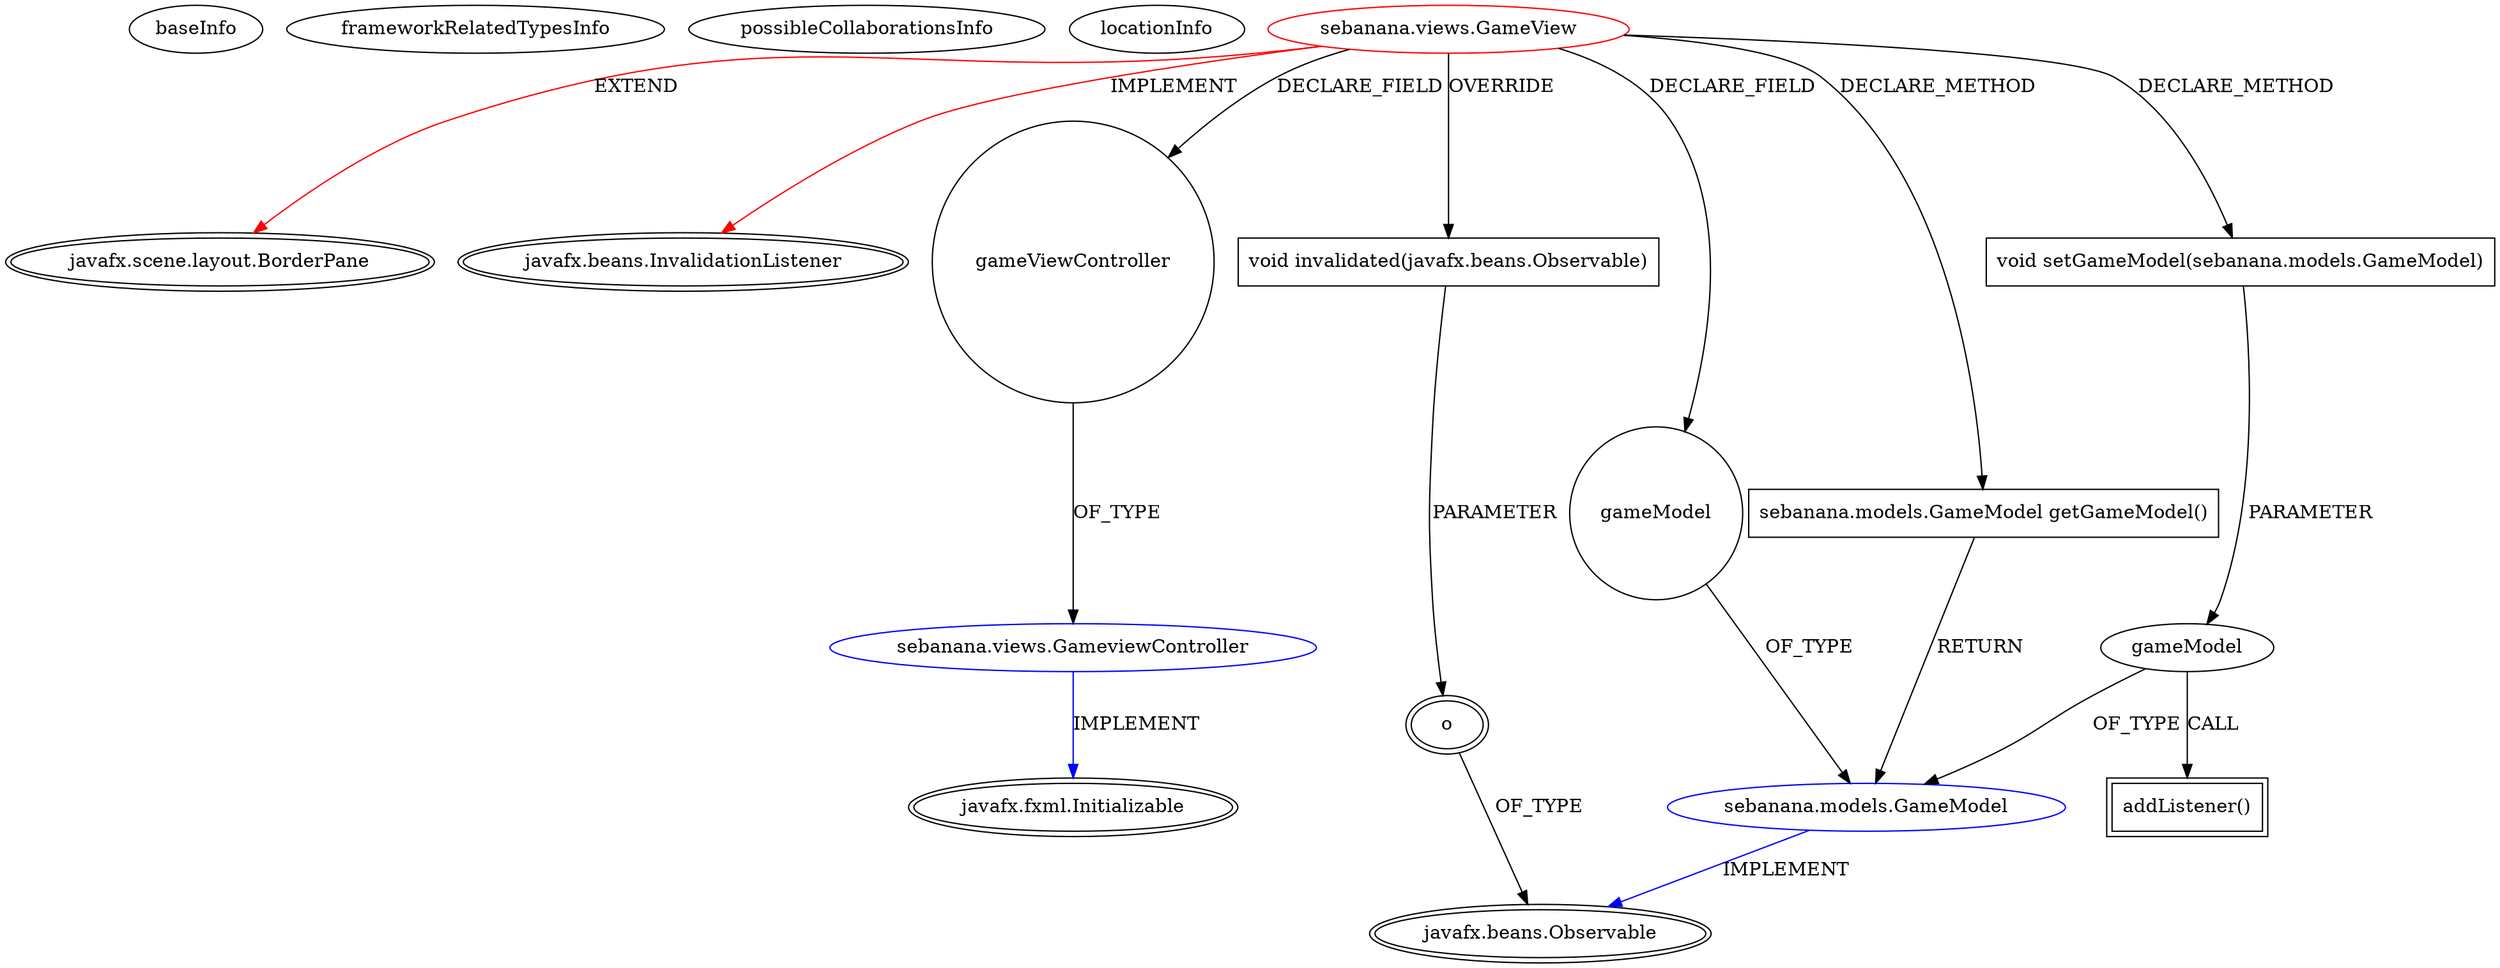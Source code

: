 digraph {
baseInfo[graphId=4132,category="extension_graph",isAnonymous=false,possibleRelation=true]
frameworkRelatedTypesInfo[0="javafx.scene.layout.BorderPane",1="javafx.beans.InvalidationListener"]
possibleCollaborationsInfo[0="4132~CLIENT_METHOD_DECLARATION-PARAMETER_DECLARATION-CLIENT_METHOD_DECLARATION-RETURN_TYPE-FIELD_DECLARATION-~javafx.scene.layout.BorderPane javafx.beans.InvalidationListener ~javafx.beans.Observable ~false~false",1="4132~FIELD_DECLARATION-~javafx.scene.layout.BorderPane javafx.beans.InvalidationListener ~javafx.fxml.Initializable ~false~false"]
locationInfo[projectName="sebbafer-Sebanana",filePath="/sebbafer-Sebanana/Sebanana-master/src/sebanana/views/GameView.java",contextSignature="GameView",graphId="4132"]
0[label="sebanana.views.GameView",vertexType="ROOT_CLIENT_CLASS_DECLARATION",isFrameworkType=false,color=red]
1[label="javafx.scene.layout.BorderPane",vertexType="FRAMEWORK_CLASS_TYPE",isFrameworkType=true,peripheries=2]
2[label="javafx.beans.InvalidationListener",vertexType="FRAMEWORK_INTERFACE_TYPE",isFrameworkType=true,peripheries=2]
3[label="gameModel",vertexType="FIELD_DECLARATION",isFrameworkType=false,shape=circle]
4[label="sebanana.models.GameModel",vertexType="REFERENCE_CLIENT_CLASS_DECLARATION",isFrameworkType=false,color=blue]
5[label="javafx.beans.Observable",vertexType="FRAMEWORK_INTERFACE_TYPE",isFrameworkType=true,peripheries=2]
6[label="gameViewController",vertexType="FIELD_DECLARATION",isFrameworkType=false,shape=circle]
7[label="sebanana.views.GameviewController",vertexType="REFERENCE_CLIENT_CLASS_DECLARATION",isFrameworkType=false,color=blue]
8[label="javafx.fxml.Initializable",vertexType="FRAMEWORK_INTERFACE_TYPE",isFrameworkType=true,peripheries=2]
9[label="void invalidated(javafx.beans.Observable)",vertexType="OVERRIDING_METHOD_DECLARATION",isFrameworkType=false,shape=box]
10[label="o",vertexType="PARAMETER_DECLARATION",isFrameworkType=true,peripheries=2]
12[label="sebanana.models.GameModel getGameModel()",vertexType="CLIENT_METHOD_DECLARATION",isFrameworkType=false,shape=box]
14[label="void setGameModel(sebanana.models.GameModel)",vertexType="CLIENT_METHOD_DECLARATION",isFrameworkType=false,shape=box]
15[label="gameModel",vertexType="PARAMETER_DECLARATION",isFrameworkType=false]
18[label="addListener()",vertexType="INSIDE_CALL",isFrameworkType=true,peripheries=2,shape=box]
0->1[label="EXTEND",color=red]
0->2[label="IMPLEMENT",color=red]
0->3[label="DECLARE_FIELD"]
4->5[label="IMPLEMENT",color=blue]
3->4[label="OF_TYPE"]
0->6[label="DECLARE_FIELD"]
7->8[label="IMPLEMENT",color=blue]
6->7[label="OF_TYPE"]
0->9[label="OVERRIDE"]
10->5[label="OF_TYPE"]
9->10[label="PARAMETER"]
0->12[label="DECLARE_METHOD"]
12->4[label="RETURN"]
0->14[label="DECLARE_METHOD"]
15->4[label="OF_TYPE"]
14->15[label="PARAMETER"]
15->18[label="CALL"]
}
